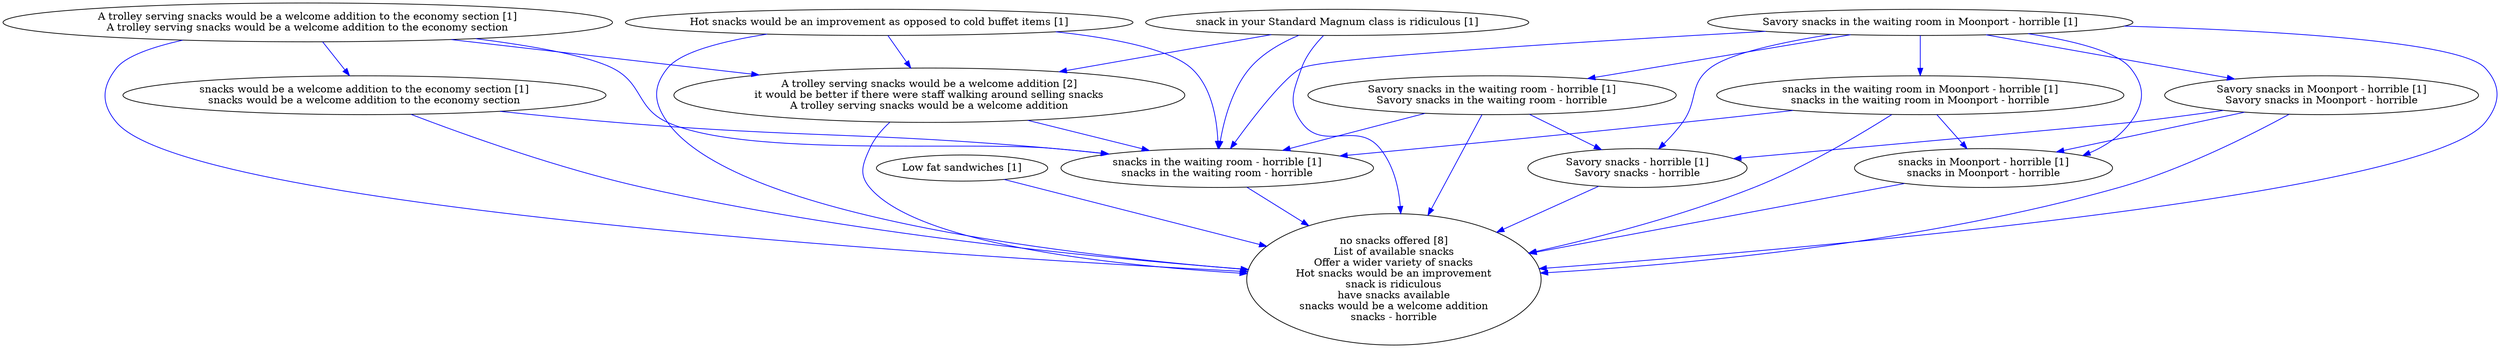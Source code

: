digraph collapsedGraph {
"A trolley serving snacks would be a welcome addition [2]\nit would be better if there were staff walking around selling snacks\nA trolley serving snacks would be a welcome addition""no snacks offered [8]\nList of available snacks\nOffer a wider variety of snacks\nHot snacks would be an improvement\nsnack is ridiculous\nhave snacks available\nsnacks would be a welcome addition\nsnacks - horrible""A trolley serving snacks would be a welcome addition to the economy section [1]\nA trolley serving snacks would be a welcome addition to the economy section""snacks would be a welcome addition to the economy section [1]\nsnacks would be a welcome addition to the economy section""Hot snacks would be an improvement as opposed to cold buffet items [1]""Low fat sandwiches [1]""Savory snacks in the waiting room in Moonport - horrible [1]""Savory snacks in Moonport - horrible [1]\nSavory snacks in Moonport - horrible""Savory snacks - horrible [1]\nSavory snacks - horrible""snacks in Moonport - horrible [1]\nsnacks in Moonport - horrible""Savory snacks in the waiting room - horrible [1]\nSavory snacks in the waiting room - horrible""snacks in the waiting room - horrible [1]\nsnacks in the waiting room - horrible""snacks in the waiting room in Moonport - horrible [1]\nsnacks in the waiting room in Moonport - horrible""snack in your Standard Magnum class is ridiculous [1]""Savory snacks - horrible [1]\nSavory snacks - horrible" -> "no snacks offered [8]\nList of available snacks\nOffer a wider variety of snacks\nHot snacks would be an improvement\nsnack is ridiculous\nhave snacks available\nsnacks would be a welcome addition\nsnacks - horrible" [color=blue]
"Hot snacks would be an improvement as opposed to cold buffet items [1]" -> "A trolley serving snacks would be a welcome addition [2]\nit would be better if there were staff walking around selling snacks\nA trolley serving snacks would be a welcome addition" [color=blue]
"Savory snacks in the waiting room in Moonport - horrible [1]" -> "no snacks offered [8]\nList of available snacks\nOffer a wider variety of snacks\nHot snacks would be an improvement\nsnack is ridiculous\nhave snacks available\nsnacks would be a welcome addition\nsnacks - horrible" [color=blue]
"A trolley serving snacks would be a welcome addition to the economy section [1]\nA trolley serving snacks would be a welcome addition to the economy section" -> "A trolley serving snacks would be a welcome addition [2]\nit would be better if there were staff walking around selling snacks\nA trolley serving snacks would be a welcome addition" [color=blue]
"snack in your Standard Magnum class is ridiculous [1]" -> "snacks in the waiting room - horrible [1]\nsnacks in the waiting room - horrible" [color=blue]
"snack in your Standard Magnum class is ridiculous [1]" -> "A trolley serving snacks would be a welcome addition [2]\nit would be better if there were staff walking around selling snacks\nA trolley serving snacks would be a welcome addition" [color=blue]
"snack in your Standard Magnum class is ridiculous [1]" -> "no snacks offered [8]\nList of available snacks\nOffer a wider variety of snacks\nHot snacks would be an improvement\nsnack is ridiculous\nhave snacks available\nsnacks would be a welcome addition\nsnacks - horrible" [color=blue]
"Low fat sandwiches [1]" -> "no snacks offered [8]\nList of available snacks\nOffer a wider variety of snacks\nHot snacks would be an improvement\nsnack is ridiculous\nhave snacks available\nsnacks would be a welcome addition\nsnacks - horrible" [color=blue]
"A trolley serving snacks would be a welcome addition to the economy section [1]\nA trolley serving snacks would be a welcome addition to the economy section" -> "snacks in the waiting room - horrible [1]\nsnacks in the waiting room - horrible" [color=blue]
"A trolley serving snacks would be a welcome addition [2]\nit would be better if there were staff walking around selling snacks\nA trolley serving snacks would be a welcome addition" -> "snacks in the waiting room - horrible [1]\nsnacks in the waiting room - horrible" [color=blue]
"A trolley serving snacks would be a welcome addition [2]\nit would be better if there were staff walking around selling snacks\nA trolley serving snacks would be a welcome addition" -> "no snacks offered [8]\nList of available snacks\nOffer a wider variety of snacks\nHot snacks would be an improvement\nsnack is ridiculous\nhave snacks available\nsnacks would be a welcome addition\nsnacks - horrible" [color=blue]
"snacks in Moonport - horrible [1]\nsnacks in Moonport - horrible" -> "no snacks offered [8]\nList of available snacks\nOffer a wider variety of snacks\nHot snacks would be an improvement\nsnack is ridiculous\nhave snacks available\nsnacks would be a welcome addition\nsnacks - horrible" [color=blue]
"A trolley serving snacks would be a welcome addition to the economy section [1]\nA trolley serving snacks would be a welcome addition to the economy section" -> "no snacks offered [8]\nList of available snacks\nOffer a wider variety of snacks\nHot snacks would be an improvement\nsnack is ridiculous\nhave snacks available\nsnacks would be a welcome addition\nsnacks - horrible" [color=blue]
"snacks in the waiting room in Moonport - horrible [1]\nsnacks in the waiting room in Moonport - horrible" -> "no snacks offered [8]\nList of available snacks\nOffer a wider variety of snacks\nHot snacks would be an improvement\nsnack is ridiculous\nhave snacks available\nsnacks would be a welcome addition\nsnacks - horrible" [color=blue]
"Savory snacks in the waiting room - horrible [1]\nSavory snacks in the waiting room - horrible" -> "no snacks offered [8]\nList of available snacks\nOffer a wider variety of snacks\nHot snacks would be an improvement\nsnack is ridiculous\nhave snacks available\nsnacks would be a welcome addition\nsnacks - horrible" [color=blue]
"snacks would be a welcome addition to the economy section [1]\nsnacks would be a welcome addition to the economy section" -> "snacks in the waiting room - horrible [1]\nsnacks in the waiting room - horrible" [color=blue]
"snacks would be a welcome addition to the economy section [1]\nsnacks would be a welcome addition to the economy section" -> "no snacks offered [8]\nList of available snacks\nOffer a wider variety of snacks\nHot snacks would be an improvement\nsnack is ridiculous\nhave snacks available\nsnacks would be a welcome addition\nsnacks - horrible" [color=blue]
"snacks in the waiting room - horrible [1]\nsnacks in the waiting room - horrible" -> "no snacks offered [8]\nList of available snacks\nOffer a wider variety of snacks\nHot snacks would be an improvement\nsnack is ridiculous\nhave snacks available\nsnacks would be a welcome addition\nsnacks - horrible" [color=blue]
"Hot snacks would be an improvement as opposed to cold buffet items [1]" -> "no snacks offered [8]\nList of available snacks\nOffer a wider variety of snacks\nHot snacks would be an improvement\nsnack is ridiculous\nhave snacks available\nsnacks would be a welcome addition\nsnacks - horrible" [color=blue]
"Hot snacks would be an improvement as opposed to cold buffet items [1]" -> "snacks in the waiting room - horrible [1]\nsnacks in the waiting room - horrible" [color=blue]
"Savory snacks in Moonport - horrible [1]\nSavory snacks in Moonport - horrible" -> "no snacks offered [8]\nList of available snacks\nOffer a wider variety of snacks\nHot snacks would be an improvement\nsnack is ridiculous\nhave snacks available\nsnacks would be a welcome addition\nsnacks - horrible" [color=blue]
"A trolley serving snacks would be a welcome addition to the economy section [1]\nA trolley serving snacks would be a welcome addition to the economy section" -> "snacks would be a welcome addition to the economy section [1]\nsnacks would be a welcome addition to the economy section" [color=blue]
"Savory snacks in the waiting room in Moonport - horrible [1]" -> "Savory snacks in Moonport - horrible [1]\nSavory snacks in Moonport - horrible" [color=blue]
"Savory snacks in Moonport - horrible [1]\nSavory snacks in Moonport - horrible" -> "Savory snacks - horrible [1]\nSavory snacks - horrible" [color=blue]
"Savory snacks in Moonport - horrible [1]\nSavory snacks in Moonport - horrible" -> "snacks in Moonport - horrible [1]\nsnacks in Moonport - horrible" [color=blue]
"Savory snacks in the waiting room in Moonport - horrible [1]" -> "Savory snacks in the waiting room - horrible [1]\nSavory snacks in the waiting room - horrible" [color=blue]
"Savory snacks in the waiting room - horrible [1]\nSavory snacks in the waiting room - horrible" -> "Savory snacks - horrible [1]\nSavory snacks - horrible" [color=blue]
"Savory snacks in the waiting room - horrible [1]\nSavory snacks in the waiting room - horrible" -> "snacks in the waiting room - horrible [1]\nsnacks in the waiting room - horrible" [color=blue]
"Savory snacks in the waiting room in Moonport - horrible [1]" -> "snacks in the waiting room in Moonport - horrible [1]\nsnacks in the waiting room in Moonport - horrible" [color=blue]
"snacks in the waiting room in Moonport - horrible [1]\nsnacks in the waiting room in Moonport - horrible" -> "snacks in Moonport - horrible [1]\nsnacks in Moonport - horrible" [color=blue]
"snacks in the waiting room in Moonport - horrible [1]\nsnacks in the waiting room in Moonport - horrible" -> "snacks in the waiting room - horrible [1]\nsnacks in the waiting room - horrible" [color=blue]
"Savory snacks in the waiting room in Moonport - horrible [1]" -> "snacks in the waiting room - horrible [1]\nsnacks in the waiting room - horrible" [color=blue]
"Savory snacks in the waiting room in Moonport - horrible [1]" -> "snacks in Moonport - horrible [1]\nsnacks in Moonport - horrible" [color=blue]
"Savory snacks in the waiting room in Moonport - horrible [1]" -> "Savory snacks - horrible [1]\nSavory snacks - horrible" [color=blue]
}